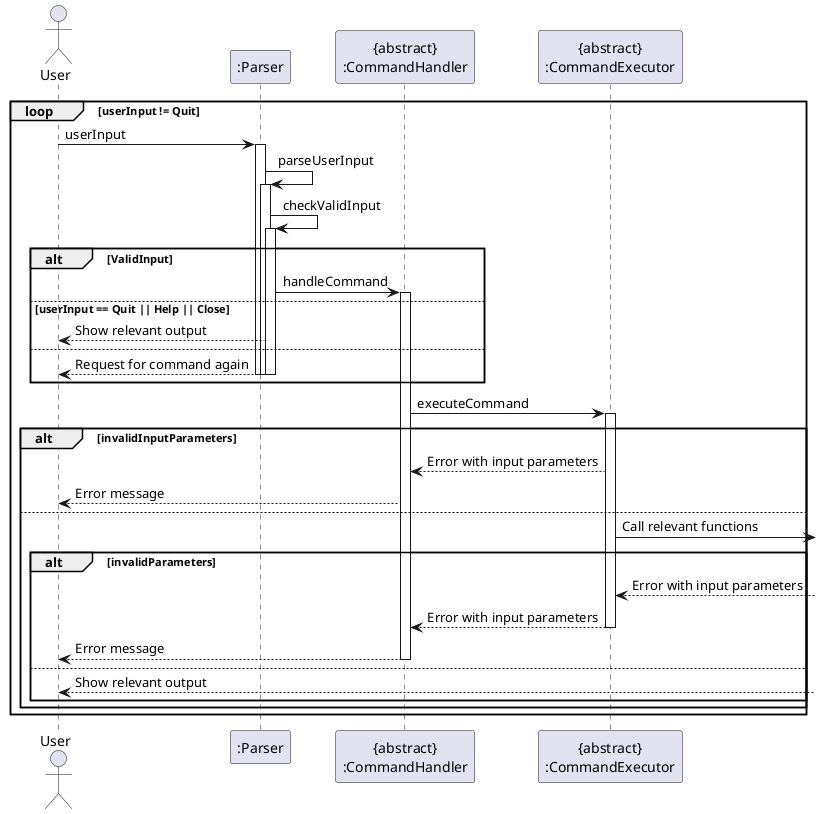 @startuml
'https://plantuml.com/sequence-diagram

actor User
participant ":Parser" as Parser
participant "{abstract}\n:CommandHandler" as CommandHandler
participant "{abstract}\n:CommandExecutor" as CommandExecutor

'Parser check for valid input
loop userInput != Quit
User -> Parser: userInput
activate Parser
Parser -> Parser: parseUserInput
activate Parser
Parser -> Parser: checkValidInput
alt ValidInput
activate Parser
Parser -> CommandHandler: handleCommand
activate CommandHandler

else userInput == Quit || Help || Close
User <-- Parser: Show relevant output

else
User <-- Parser: Request for command again


deactivate Parser
deactivate Parser
deactivate Parser
end ValidInput

CommandHandler -> CommandExecutor: executeCommand

activate CommandExecutor
alt invalidInputParameters
CommandHandler <-- CommandExecutor: Error with input parameters
User <-- CommandHandler: Error message

else
CommandExecutor -> : Call relevant functions

alt invalidParameters
CommandExecutor <-- : Error with input parameters
CommandHandler <-- CommandExecutor: Error with input parameters
deactivate CommandExecutor
User <-- CommandHandler: Error message
deactivate CommandHandler

else
User <--  : Show relevant output

end invalidInputParameters
end invalidParameters
end loop
@enduml